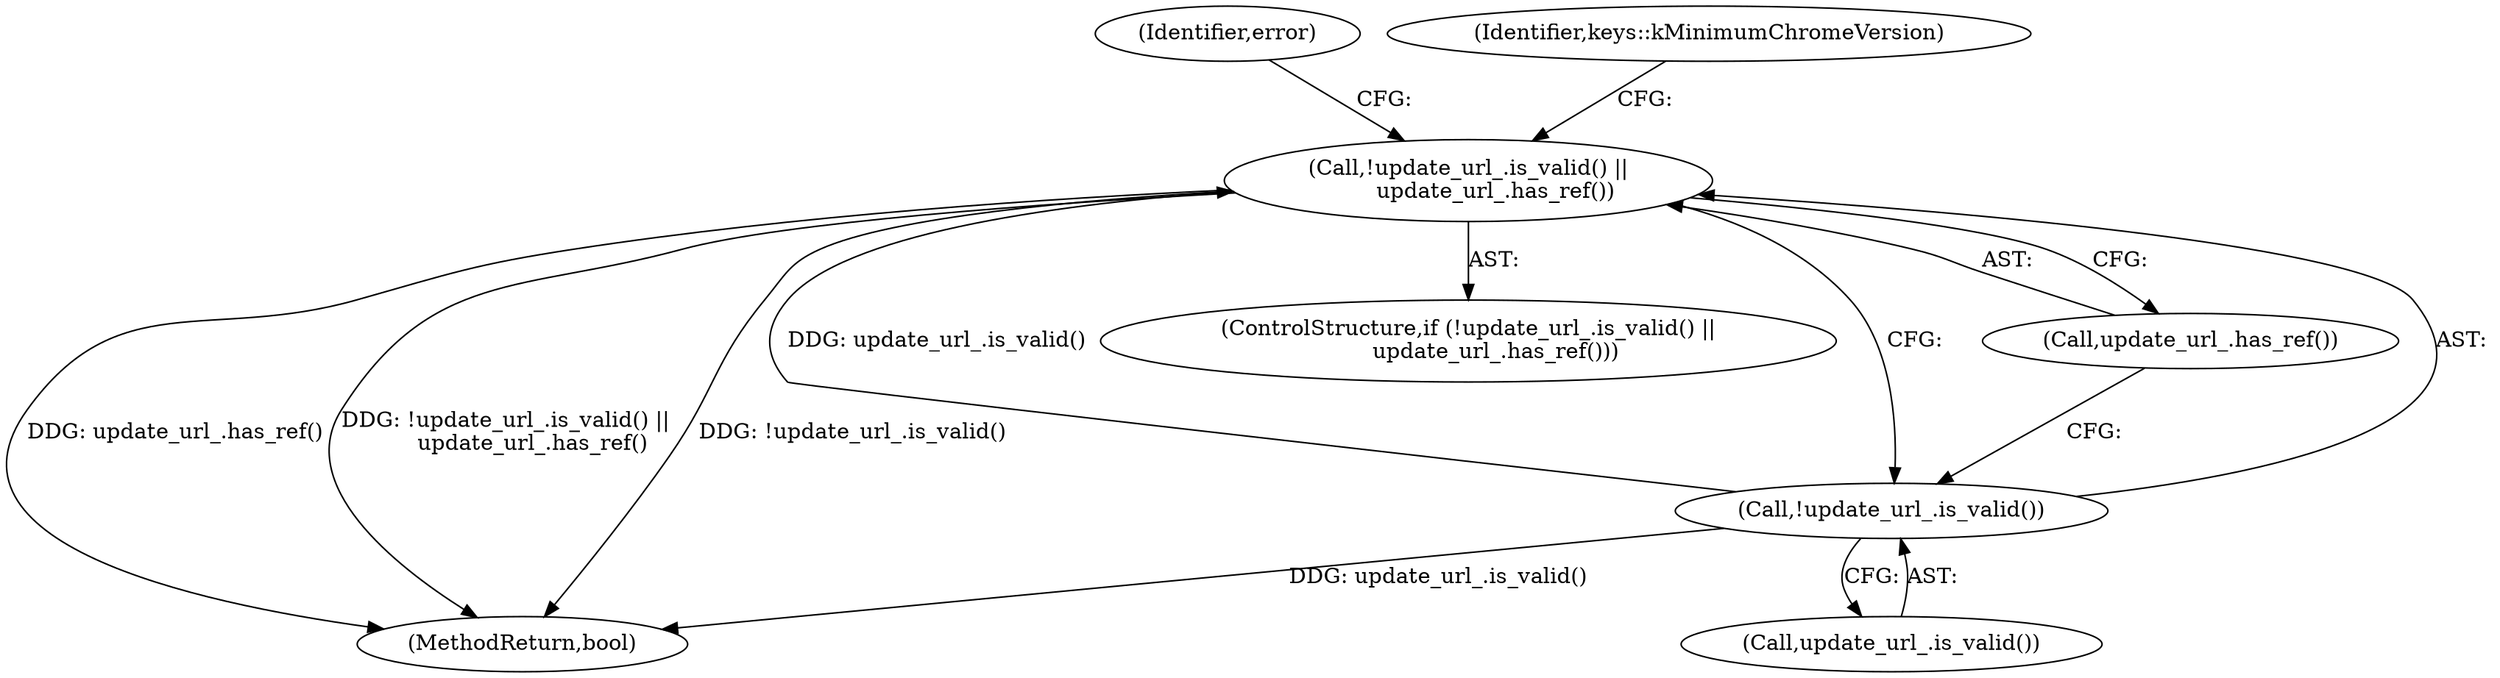 digraph "0_Chrome_c63f2b7fe4fe2977f858a8e36d5f48db17eff2e7_30@API" {
"1000324" [label="(Call,!update_url_.is_valid() ||\n        update_url_.has_ref())"];
"1000325" [label="(Call,!update_url_.is_valid())"];
"1000324" [label="(Call,!update_url_.is_valid() ||\n        update_url_.has_ref())"];
"1000326" [label="(Call,update_url_.is_valid())"];
"1000325" [label="(Call,!update_url_.is_valid())"];
"1000331" [label="(Identifier,error)"];
"1002360" [label="(MethodReturn,bool)"];
"1000339" [label="(Identifier,keys::kMinimumChromeVersion)"];
"1000323" [label="(ControlStructure,if (!update_url_.is_valid() ||\n        update_url_.has_ref()))"];
"1000327" [label="(Call,update_url_.has_ref())"];
"1000324" -> "1000323"  [label="AST: "];
"1000324" -> "1000325"  [label="CFG: "];
"1000324" -> "1000327"  [label="CFG: "];
"1000325" -> "1000324"  [label="AST: "];
"1000327" -> "1000324"  [label="AST: "];
"1000331" -> "1000324"  [label="CFG: "];
"1000339" -> "1000324"  [label="CFG: "];
"1000324" -> "1002360"  [label="DDG: !update_url_.is_valid() ||\n        update_url_.has_ref()"];
"1000324" -> "1002360"  [label="DDG: !update_url_.is_valid()"];
"1000324" -> "1002360"  [label="DDG: update_url_.has_ref()"];
"1000325" -> "1000324"  [label="DDG: update_url_.is_valid()"];
"1000325" -> "1000326"  [label="CFG: "];
"1000326" -> "1000325"  [label="AST: "];
"1000327" -> "1000325"  [label="CFG: "];
"1000325" -> "1002360"  [label="DDG: update_url_.is_valid()"];
}
